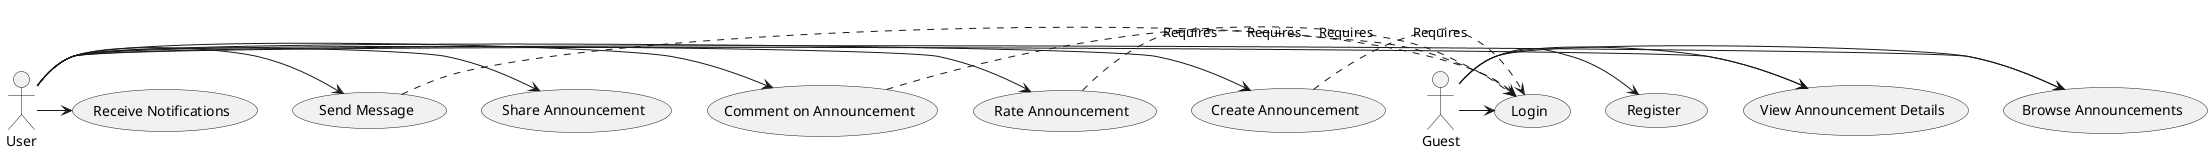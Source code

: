 @startuml

actor User
actor Guest

usecase "Browse Announcements" as UC_Browse
usecase "Create Announcement" as UC_Create
usecase "Register" as UC_Register
usecase "Login" as UC_Login
usecase "View Announcement Details" as UC_ViewDetails
usecase "Rate Announcement" as UC_Rate
usecase "Comment on Announcement" as UC_Comment
usecase "Share Announcement" as UC_Share
usecase "Send Message" as UC_SendMessage
usecase "Receive Notifications" as UC_ReceiveNotifications

User -> UC_Browse
User -> UC_Create
User -> UC_ViewDetails
User -> UC_Rate
User -> UC_Comment
User -> UC_Share
User -> UC_SendMessage
User -> UC_ReceiveNotifications

Guest -> UC_Browse
Guest -> UC_ViewDetails
Guest -> UC_Register
Guest -> UC_Login

UC_Create .> UC_Login : "Requires" 
UC_Comment .> UC_Login : "Requires" 
UC_Rate .> UC_Login : "Requires" 
UC_SendMessage .> UC_Login : "Requires" 

@enduml

